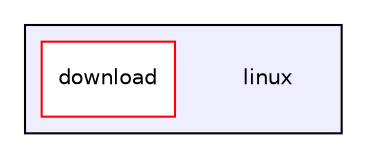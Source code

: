 digraph "linux" {
  compound=true
  node [ fontsize="10", fontname="Helvetica"];
  edge [ labelfontsize="10", labelfontname="Helvetica"];
  subgraph clusterdir_88e6415a3128b404f1102a130772bdb6 {
    graph [ bgcolor="#eeeeff", pencolor="black", label="" URL="dir_88e6415a3128b404f1102a130772bdb6.html"];
    dir_88e6415a3128b404f1102a130772bdb6 [shape=plaintext label="linux"];
    dir_dc8e2d55e3ca9bc2e4f7ffb3eebfe145 [shape=box label="download" color="red" fillcolor="white" style="filled" URL="dir_dc8e2d55e3ca9bc2e4f7ffb3eebfe145.html"];
  }
}
